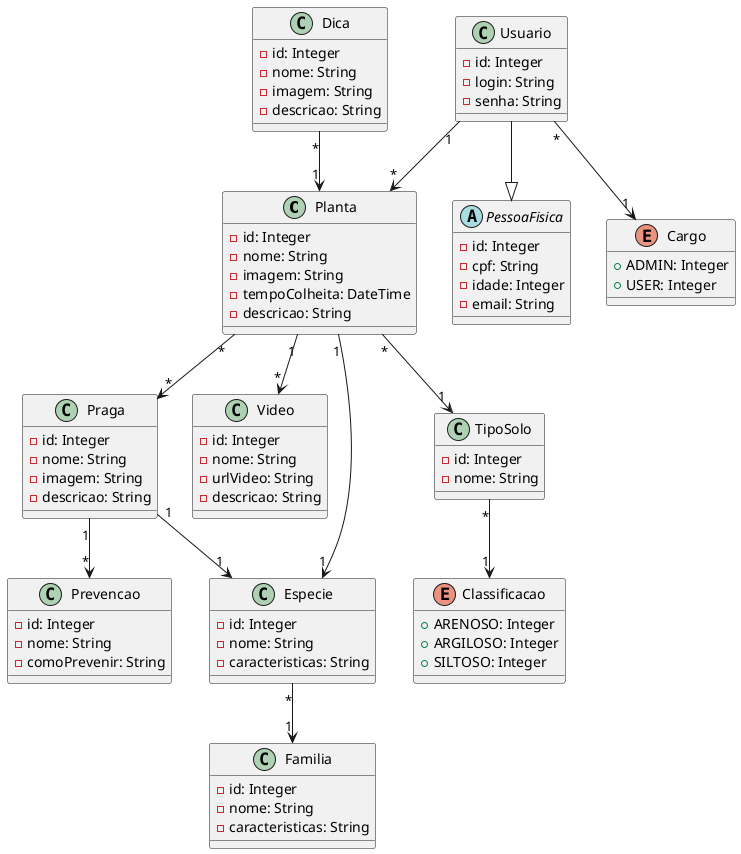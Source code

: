 @startuml

class Planta{
    - id: Integer
    - nome: String
    - imagem: String
    - tempoColheita: DateTime
    - descricao: String
}

class Praga{
    - id: Integer
    - nome: String
    - imagem: String
    - descricao: String
}

class Dica{
    - id: Integer
    - nome: String
    - imagem: String
    - descricao: String
}

class Video{
    - id: Integer
    - nome: String
    - urlVideo: String
    - descricao: String
}

class TipoSolo{
    - id: Integer 
    - nome: String
}

enum Classificacao{
    + ARENOSO: Integer
    + ARGILOSO: Integer
    + SILTOSO: Integer
}

class Prevencao{
    - id: Integer
    - nome: String
    - comoPrevenir: String
}

abstract class PessoaFisica{
    - id: Integer
    - cpf: String
    - idade: Integer
    - email: String
}

class Familia{
    - id: Integer
    - nome: String
    - caracteristicas: String
}

class Especie {
    - id: Integer
    - nome: String
    - caracteristicas: String
}

class Usuario{
    - id: Integer
    - login: String
    - senha: String
}

enum Cargo{
    + ADMIN: Integer
    + USER: Integer
}

Planta "*" --> "1" TipoSolo
Planta "*" --> "*" Praga
Planta "1" --> "1" Especie
Praga "1" --> "1" Especie
Especie "*" --> "1" Familia
Dica "*" --> "1" Planta
Planta "1" --> "*" Video
TipoSolo "*" --> "1" Classificacao 
Usuario --|> PessoaFisica
Usuario "1" --> "*" Planta
Usuario "*" --> "1" Cargo
Praga "1" --> "*" Prevencao

@enduml